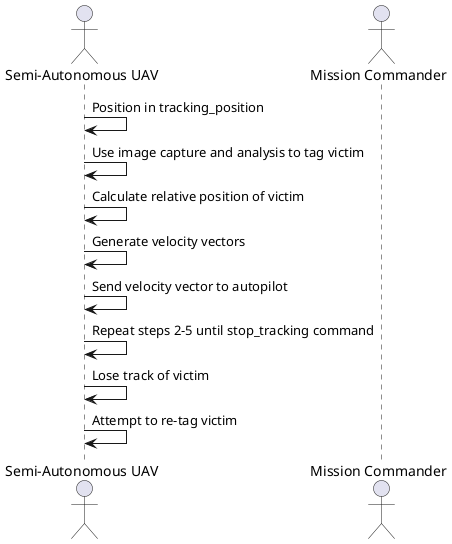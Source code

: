 @startuml "Active Tracking"

actor "Semi-Autonomous UAV" as UAV
actor "Mission Commander" as Commander

UAV -> UAV: Position in tracking_position
UAV -> UAV: Use image capture and analysis to tag victim
UAV -> UAV: Calculate relative position of victim
UAV -> UAV: Generate velocity vectors
UAV -> UAV: Send velocity vector to autopilot
UAV -> UAV: Repeat steps 2-5 until stop_tracking command

UAV -> UAV: Lose track of victim
UAV -> UAV: Attempt to re-tag victim

@enduml
